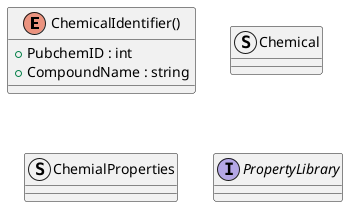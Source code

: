 @startuml properties_module_class_diagram
    
enum ChemicalIdentifier() {
    + PubchemID : int
    + CompoundName : string
}

Struct Chemical {}

Struct ChemialProperties {}

Interface PropertyLibrary {}

@enduml
